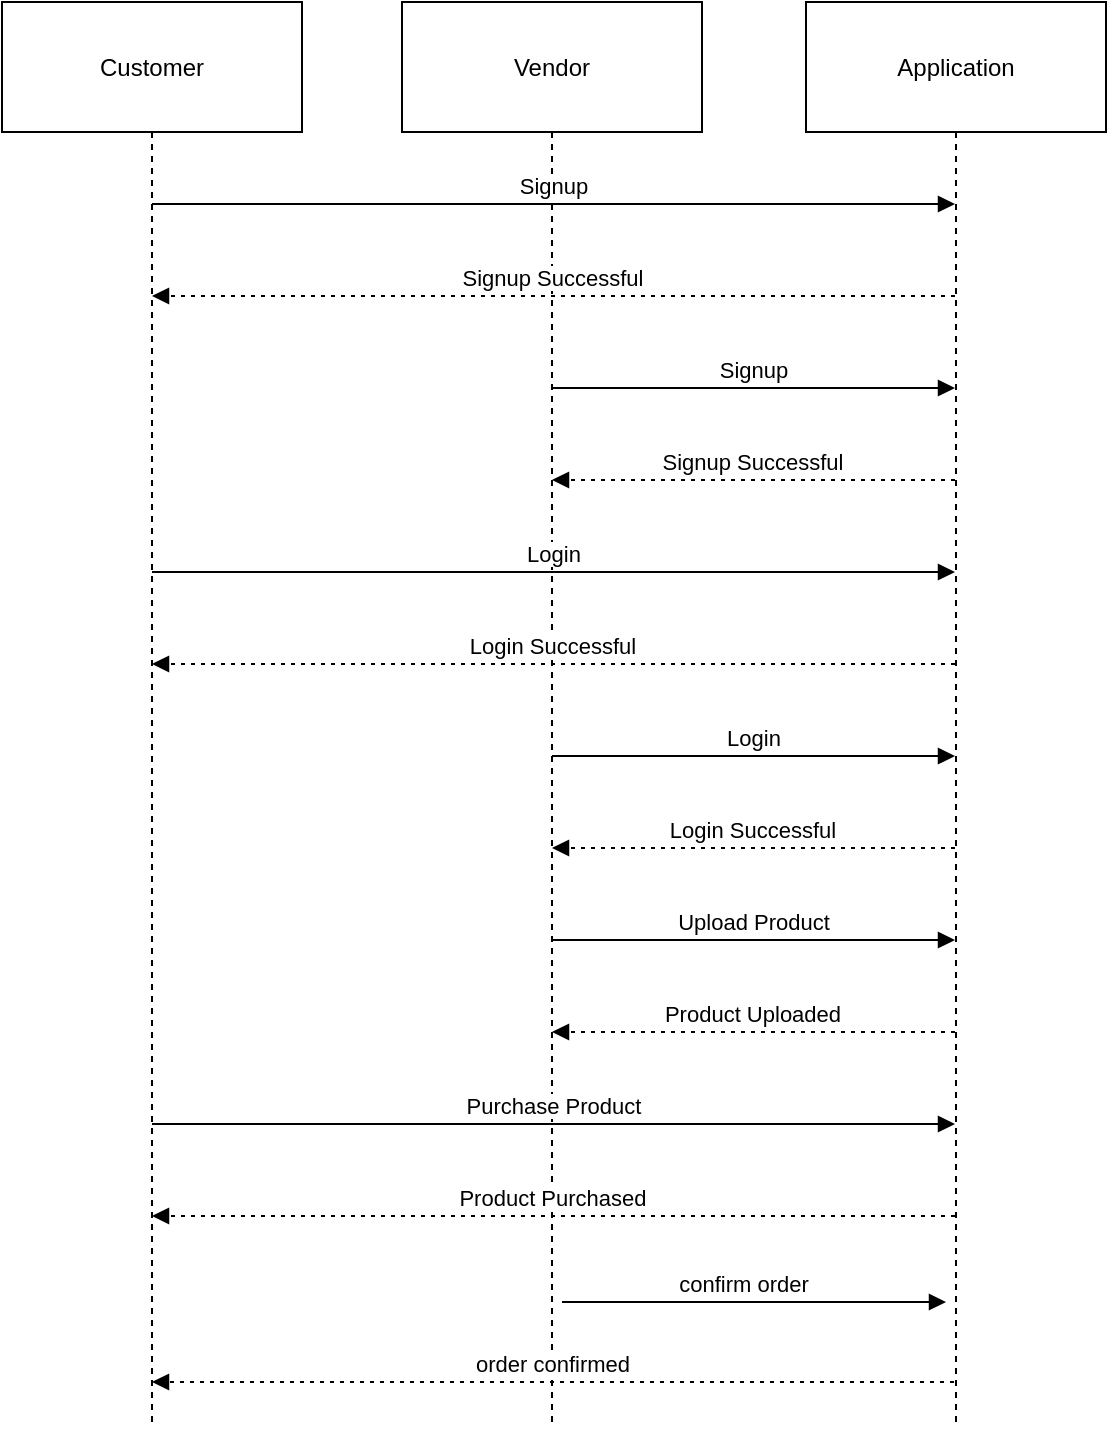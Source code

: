 <mxfile version="24.6.3" type="github">
  <diagram name="Page-1" id="fW59VDkX6KQTrRgB0CV2">
    <mxGraphModel dx="1343" dy="793" grid="1" gridSize="10" guides="1" tooltips="1" connect="1" arrows="1" fold="1" page="1" pageScale="1" pageWidth="827" pageHeight="1169" math="0" shadow="0">
      <root>
        <mxCell id="0" />
        <mxCell id="1" parent="0" />
        <mxCell id="2" value="Customer" style="shape=umlLifeline;perimeter=lifelinePerimeter;whiteSpace=wrap;container=1;dropTarget=0;collapsible=0;recursiveResize=0;outlineConnect=0;portConstraint=eastwest;newEdgeStyle={&quot;edgeStyle&quot;:&quot;elbowEdgeStyle&quot;,&quot;elbow&quot;:&quot;vertical&quot;,&quot;curved&quot;:0,&quot;rounded&quot;:0};size=65;" parent="1" vertex="1">
          <mxGeometry width="150" height="712" as="geometry" />
        </mxCell>
        <mxCell id="3" value="Vendor" style="shape=umlLifeline;perimeter=lifelinePerimeter;whiteSpace=wrap;container=1;dropTarget=0;collapsible=0;recursiveResize=0;outlineConnect=0;portConstraint=eastwest;newEdgeStyle={&quot;edgeStyle&quot;:&quot;elbowEdgeStyle&quot;,&quot;elbow&quot;:&quot;vertical&quot;,&quot;curved&quot;:0,&quot;rounded&quot;:0};size=65;" parent="1" vertex="1">
          <mxGeometry x="200" width="150" height="712" as="geometry" />
        </mxCell>
        <mxCell id="4" value="Application" style="shape=umlLifeline;perimeter=lifelinePerimeter;whiteSpace=wrap;container=1;dropTarget=0;collapsible=0;recursiveResize=0;outlineConnect=0;portConstraint=eastwest;newEdgeStyle={&quot;edgeStyle&quot;:&quot;elbowEdgeStyle&quot;,&quot;elbow&quot;:&quot;vertical&quot;,&quot;curved&quot;:0,&quot;rounded&quot;:0};size=65;" parent="1" vertex="1">
          <mxGeometry x="402" width="150" height="712" as="geometry" />
        </mxCell>
        <mxCell id="5" value="Signup" style="verticalAlign=bottom;endArrow=block;edgeStyle=elbowEdgeStyle;elbow=vertical;curved=0;rounded=0;" parent="1" source="2" target="4" edge="1">
          <mxGeometry relative="1" as="geometry">
            <Array as="points">
              <mxPoint x="285" y="101" />
            </Array>
          </mxGeometry>
        </mxCell>
        <mxCell id="6" value="Signup Successful" style="verticalAlign=bottom;endArrow=block;edgeStyle=elbowEdgeStyle;elbow=vertical;curved=0;rounded=0;dashed=1;dashPattern=2 3;" parent="1" source="4" target="2" edge="1">
          <mxGeometry relative="1" as="geometry">
            <Array as="points">
              <mxPoint x="288" y="147" />
            </Array>
          </mxGeometry>
        </mxCell>
        <mxCell id="7" value="Signup" style="verticalAlign=bottom;endArrow=block;edgeStyle=elbowEdgeStyle;elbow=vertical;curved=0;rounded=0;" parent="1" source="3" target="4" edge="1">
          <mxGeometry relative="1" as="geometry">
            <Array as="points">
              <mxPoint x="385" y="193" />
            </Array>
          </mxGeometry>
        </mxCell>
        <mxCell id="8" value="Signup Successful" style="verticalAlign=bottom;endArrow=block;edgeStyle=elbowEdgeStyle;elbow=vertical;curved=0;rounded=0;dashed=1;dashPattern=2 3;" parent="1" source="4" target="3" edge="1">
          <mxGeometry relative="1" as="geometry">
            <Array as="points">
              <mxPoint x="388" y="239" />
            </Array>
          </mxGeometry>
        </mxCell>
        <mxCell id="9" value="Login" style="verticalAlign=bottom;endArrow=block;edgeStyle=elbowEdgeStyle;elbow=vertical;curved=0;rounded=0;" parent="1" source="2" target="4" edge="1">
          <mxGeometry relative="1" as="geometry">
            <Array as="points">
              <mxPoint x="285" y="285" />
            </Array>
          </mxGeometry>
        </mxCell>
        <mxCell id="10" value="Login Successful" style="verticalAlign=bottom;endArrow=block;edgeStyle=elbowEdgeStyle;elbow=vertical;curved=0;rounded=0;dashed=1;dashPattern=2 3;" parent="1" source="4" target="2" edge="1">
          <mxGeometry relative="1" as="geometry">
            <Array as="points">
              <mxPoint x="288" y="331" />
            </Array>
          </mxGeometry>
        </mxCell>
        <mxCell id="11" value="Login" style="verticalAlign=bottom;endArrow=block;edgeStyle=elbowEdgeStyle;elbow=vertical;curved=0;rounded=0;" parent="1" source="3" target="4" edge="1">
          <mxGeometry relative="1" as="geometry">
            <Array as="points">
              <mxPoint x="385" y="377" />
            </Array>
          </mxGeometry>
        </mxCell>
        <mxCell id="12" value="Login Successful" style="verticalAlign=bottom;endArrow=block;edgeStyle=elbowEdgeStyle;elbow=vertical;curved=0;rounded=0;dashed=1;dashPattern=2 3;" parent="1" source="4" target="3" edge="1">
          <mxGeometry relative="1" as="geometry">
            <Array as="points">
              <mxPoint x="388" y="423" />
            </Array>
          </mxGeometry>
        </mxCell>
        <mxCell id="13" value="Upload Product" style="verticalAlign=bottom;endArrow=block;edgeStyle=elbowEdgeStyle;elbow=vertical;curved=0;rounded=0;" parent="1" source="3" target="4" edge="1">
          <mxGeometry relative="1" as="geometry">
            <Array as="points">
              <mxPoint x="385" y="469" />
            </Array>
          </mxGeometry>
        </mxCell>
        <mxCell id="14" value="Product Uploaded" style="verticalAlign=bottom;endArrow=block;edgeStyle=elbowEdgeStyle;elbow=vertical;curved=0;rounded=0;dashed=1;dashPattern=2 3;" parent="1" source="4" target="3" edge="1">
          <mxGeometry relative="1" as="geometry">
            <Array as="points">
              <mxPoint x="388" y="515" />
            </Array>
          </mxGeometry>
        </mxCell>
        <mxCell id="15" value="Purchase Product" style="verticalAlign=bottom;endArrow=block;edgeStyle=elbowEdgeStyle;elbow=vertical;curved=0;rounded=0;" parent="1" source="2" target="4" edge="1">
          <mxGeometry relative="1" as="geometry">
            <Array as="points">
              <mxPoint x="285" y="561" />
            </Array>
          </mxGeometry>
        </mxCell>
        <mxCell id="16" value="Product Purchased" style="verticalAlign=bottom;endArrow=block;edgeStyle=elbowEdgeStyle;elbow=vertical;curved=0;rounded=0;dashed=1;dashPattern=2 3;" parent="1" source="4" target="2" edge="1">
          <mxGeometry relative="1" as="geometry">
            <Array as="points">
              <mxPoint x="288" y="607" />
            </Array>
          </mxGeometry>
        </mxCell>
        <mxCell id="OAq81Vym50upHFFWQtX_-16" value="confirm order" style="verticalAlign=bottom;endArrow=block;edgeStyle=elbowEdgeStyle;elbow=vertical;curved=0;rounded=0;" edge="1" parent="1">
          <mxGeometry relative="1" as="geometry">
            <Array as="points">
              <mxPoint x="280" y="650" />
            </Array>
            <mxPoint x="290" y="650" as="sourcePoint" />
            <mxPoint x="472" y="650" as="targetPoint" />
          </mxGeometry>
        </mxCell>
        <mxCell id="OAq81Vym50upHFFWQtX_-17" value="order confirmed" style="verticalAlign=bottom;endArrow=block;edgeStyle=elbowEdgeStyle;elbow=vertical;curved=0;rounded=0;dashed=1;dashPattern=2 3;" edge="1" parent="1" target="2">
          <mxGeometry relative="1" as="geometry">
            <Array as="points">
              <mxPoint x="287" y="690" />
            </Array>
            <mxPoint x="476" y="690" as="sourcePoint" />
            <mxPoint x="74" y="690" as="targetPoint" />
          </mxGeometry>
        </mxCell>
      </root>
    </mxGraphModel>
  </diagram>
</mxfile>
